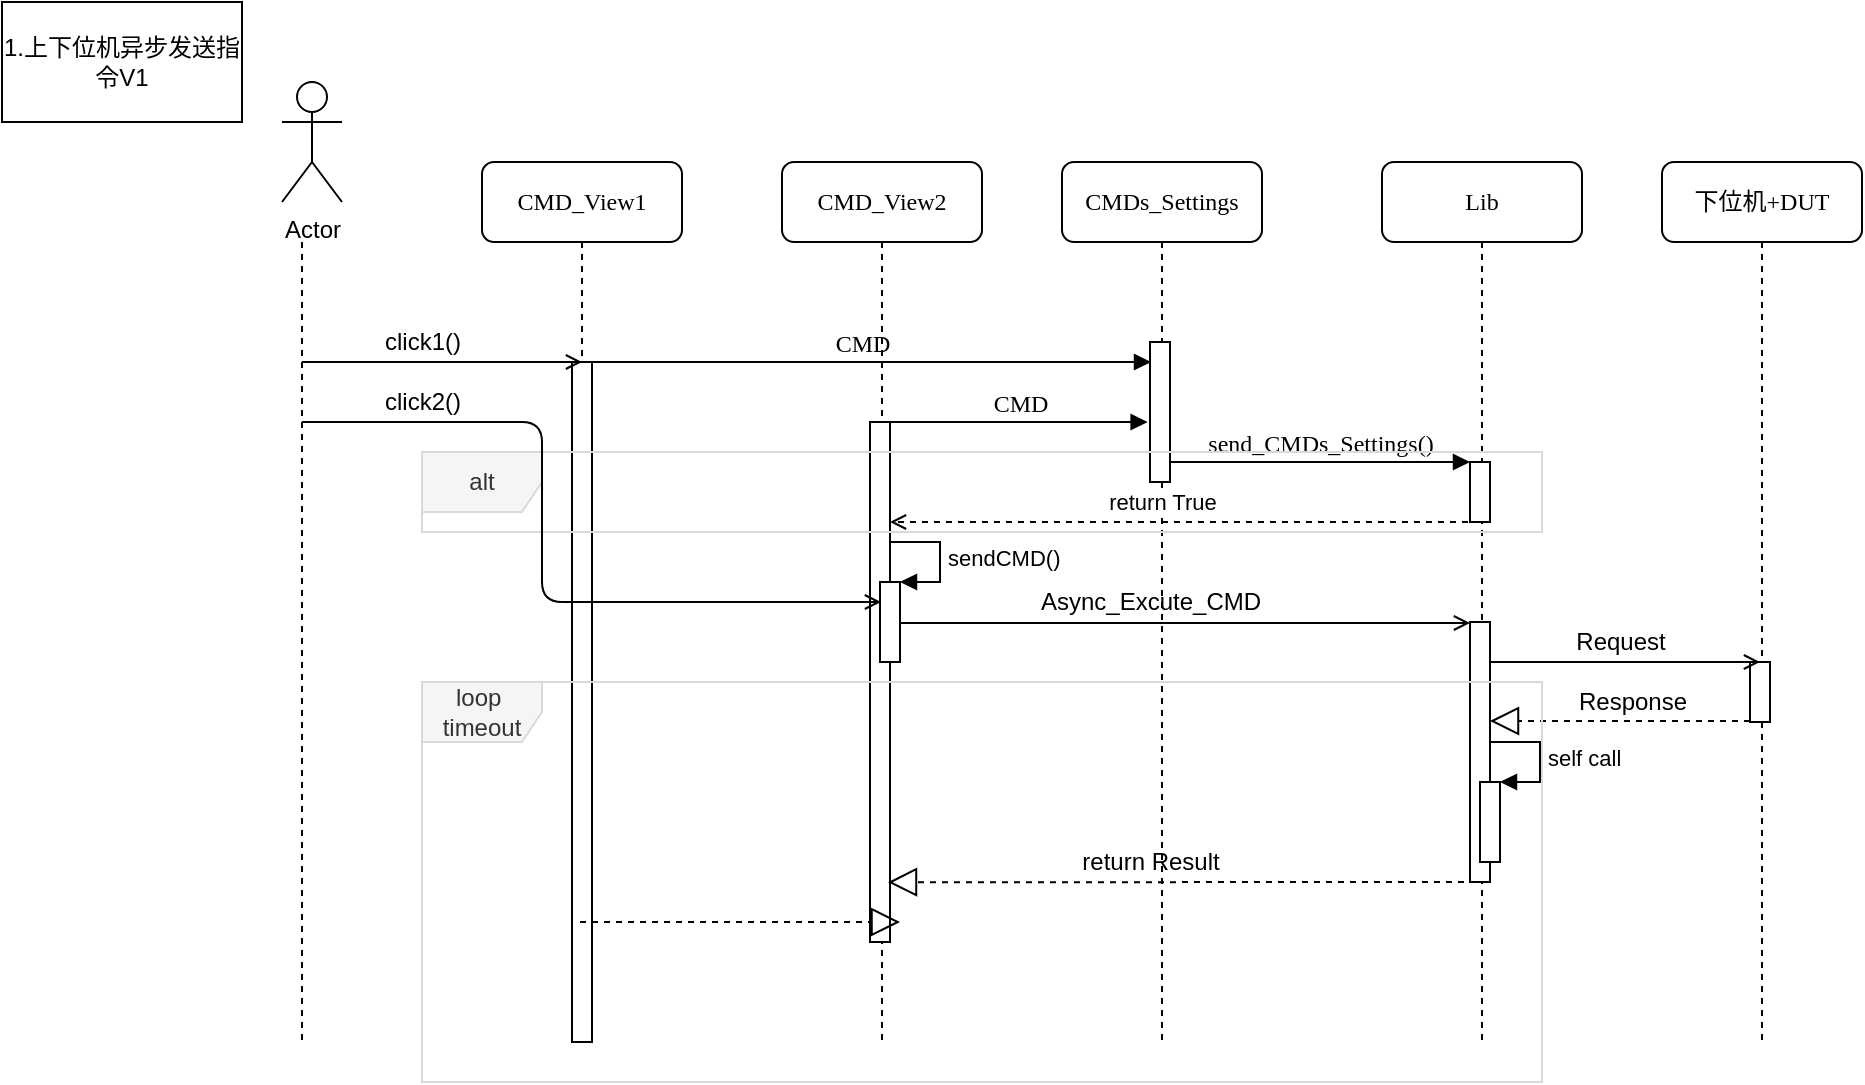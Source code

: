 <mxfile version="14.1.8" type="github">
  <diagram name="Page-1" id="13e1069c-82ec-6db2-03f1-153e76fe0fe0">
    <mxGraphModel dx="1550" dy="836" grid="1" gridSize="10" guides="1" tooltips="1" connect="1" arrows="1" fold="1" page="1" pageScale="1" pageWidth="1100" pageHeight="850" background="#ffffff" math="0" shadow="0">
      <root>
        <mxCell id="0" />
        <mxCell id="1" parent="0" />
        <mxCell id="7baba1c4bc27f4b0-2" value="CMDs_Settings" style="shape=umlLifeline;perimeter=lifelinePerimeter;whiteSpace=wrap;html=1;container=1;collapsible=0;recursiveResize=0;outlineConnect=0;rounded=1;shadow=0;comic=0;labelBackgroundColor=none;strokeWidth=1;fontFamily=Verdana;fontSize=12;align=center;" parent="1" vertex="1">
          <mxGeometry x="540" y="80" width="100" height="440" as="geometry" />
        </mxCell>
        <mxCell id="7baba1c4bc27f4b0-10" value="" style="html=1;points=[];perimeter=orthogonalPerimeter;rounded=0;shadow=0;comic=0;labelBackgroundColor=none;strokeWidth=1;fontFamily=Verdana;fontSize=12;align=center;" parent="7baba1c4bc27f4b0-2" vertex="1">
          <mxGeometry x="44" y="90" width="10" height="70" as="geometry" />
        </mxCell>
        <mxCell id="F7x9ooXwOp6gI8Cxx0m9-26" value="return Result" style="text;html=1;align=center;verticalAlign=middle;resizable=0;points=[];autosize=1;" vertex="1" parent="7baba1c4bc27f4b0-2">
          <mxGeometry x="4" y="340" width="80" height="20" as="geometry" />
        </mxCell>
        <mxCell id="7baba1c4bc27f4b0-3" value="Lib" style="shape=umlLifeline;perimeter=lifelinePerimeter;whiteSpace=wrap;html=1;container=1;collapsible=0;recursiveResize=0;outlineConnect=0;rounded=1;shadow=0;comic=0;labelBackgroundColor=none;strokeWidth=1;fontFamily=Verdana;fontSize=12;align=center;" parent="1" vertex="1">
          <mxGeometry x="700" y="80" width="100" height="440" as="geometry" />
        </mxCell>
        <mxCell id="7baba1c4bc27f4b0-13" value="" style="html=1;points=[];perimeter=orthogonalPerimeter;rounded=0;shadow=0;comic=0;labelBackgroundColor=none;strokeWidth=1;fontFamily=Verdana;fontSize=12;align=center;" parent="7baba1c4bc27f4b0-3" vertex="1">
          <mxGeometry x="44" y="150" width="10" height="30" as="geometry" />
        </mxCell>
        <mxCell id="F7x9ooXwOp6gI8Cxx0m9-3" value="" style="html=1;points=[];perimeter=orthogonalPerimeter;rounded=0;shadow=0;comic=0;labelBackgroundColor=none;strokeWidth=1;fontFamily=Verdana;fontSize=12;align=center;" vertex="1" parent="7baba1c4bc27f4b0-3">
          <mxGeometry x="44" y="230" width="10" height="130" as="geometry" />
        </mxCell>
        <mxCell id="7baba1c4bc27f4b0-4" value="下位机+DUT" style="shape=umlLifeline;perimeter=lifelinePerimeter;whiteSpace=wrap;html=1;container=1;collapsible=0;recursiveResize=0;outlineConnect=0;rounded=1;shadow=0;comic=0;labelBackgroundColor=none;strokeWidth=1;fontFamily=Verdana;fontSize=12;align=center;" parent="1" vertex="1">
          <mxGeometry x="840" y="80" width="100" height="440" as="geometry" />
        </mxCell>
        <mxCell id="7baba1c4bc27f4b0-16" value="" style="html=1;points=[];perimeter=orthogonalPerimeter;rounded=0;shadow=0;comic=0;labelBackgroundColor=none;strokeWidth=1;fontFamily=Verdana;fontSize=12;align=center;" parent="7baba1c4bc27f4b0-4" vertex="1">
          <mxGeometry x="44" y="250" width="10" height="30" as="geometry" />
        </mxCell>
        <mxCell id="7baba1c4bc27f4b0-8" value="CMD_View2" style="shape=umlLifeline;perimeter=lifelinePerimeter;whiteSpace=wrap;html=1;container=1;collapsible=0;recursiveResize=0;outlineConnect=0;rounded=1;shadow=0;comic=0;labelBackgroundColor=none;strokeWidth=1;fontFamily=Verdana;fontSize=12;align=center;" parent="1" vertex="1">
          <mxGeometry x="400" y="80" width="100" height="440" as="geometry" />
        </mxCell>
        <mxCell id="7baba1c4bc27f4b0-9" value="" style="html=1;points=[];perimeter=orthogonalPerimeter;rounded=0;shadow=0;comic=0;labelBackgroundColor=none;strokeWidth=1;fontFamily=Verdana;fontSize=12;align=center;" parent="7baba1c4bc27f4b0-8" vertex="1">
          <mxGeometry x="44" y="130" width="10" height="260" as="geometry" />
        </mxCell>
        <mxCell id="7baba1c4bc27f4b0-11" value="CMD" style="html=1;verticalAlign=bottom;endArrow=block;entryX=-0.12;entryY=0.574;labelBackgroundColor=none;fontFamily=Verdana;fontSize=12;edgeStyle=elbowEdgeStyle;elbow=vertical;entryDx=0;entryDy=0;entryPerimeter=0;" parent="1" source="7baba1c4bc27f4b0-9" target="7baba1c4bc27f4b0-10" edge="1">
          <mxGeometry relative="1" as="geometry">
            <mxPoint x="519" y="220" as="sourcePoint" />
            <mxPoint as="offset" />
          </mxGeometry>
        </mxCell>
        <mxCell id="7baba1c4bc27f4b0-14" value="send_CMDs_Settings()" style="html=1;verticalAlign=bottom;endArrow=block;entryX=0;entryY=0;labelBackgroundColor=none;fontFamily=Verdana;fontSize=12;edgeStyle=elbowEdgeStyle;elbow=vertical;" parent="1" source="7baba1c4bc27f4b0-10" target="7baba1c4bc27f4b0-13" edge="1">
          <mxGeometry relative="1" as="geometry">
            <mxPoint x="669" y="230" as="sourcePoint" />
          </mxGeometry>
        </mxCell>
        <mxCell id="F7x9ooXwOp6gI8Cxx0m9-6" value="" style="endArrow=open;endFill=1;endSize=6;html=1;labelBackgroundColor=none;" edge="1" parent="1">
          <mxGeometry width="160" relative="1" as="geometry">
            <mxPoint x="449" y="310.5" as="sourcePoint" />
            <mxPoint x="744" y="310.5" as="targetPoint" />
            <Array as="points">
              <mxPoint x="589" y="310.5" />
            </Array>
          </mxGeometry>
        </mxCell>
        <mxCell id="F7x9ooXwOp6gI8Cxx0m9-7" value="Async_Excute_CMD" style="text;html=1;align=center;verticalAlign=middle;resizable=0;points=[];autosize=1;" vertex="1" parent="1">
          <mxGeometry x="519" y="290" width="130" height="20" as="geometry" />
        </mxCell>
        <mxCell id="F7x9ooXwOp6gI8Cxx0m9-9" value="" style="endArrow=open;dashed=1;endFill=0;endSize=6;html=1;labelBackgroundColor=none;" edge="1" parent="1">
          <mxGeometry width="160" relative="1" as="geometry">
            <mxPoint x="749" y="260" as="sourcePoint" />
            <mxPoint x="454" y="260" as="targetPoint" />
          </mxGeometry>
        </mxCell>
        <mxCell id="F7x9ooXwOp6gI8Cxx0m9-10" value="return True" style="edgeLabel;html=1;align=center;verticalAlign=middle;resizable=0;points=[];" vertex="1" connectable="0" parent="F7x9ooXwOp6gI8Cxx0m9-9">
          <mxGeometry x="-0.372" relative="1" as="geometry">
            <mxPoint x="-67" y="-10" as="offset" />
          </mxGeometry>
        </mxCell>
        <mxCell id="F7x9ooXwOp6gI8Cxx0m9-11" value="" style="html=1;points=[];perimeter=orthogonalPerimeter;" vertex="1" parent="1">
          <mxGeometry x="449" y="290" width="10" height="40" as="geometry" />
        </mxCell>
        <mxCell id="F7x9ooXwOp6gI8Cxx0m9-12" value="sendCMD()" style="edgeStyle=orthogonalEdgeStyle;html=1;align=left;spacingLeft=2;endArrow=block;rounded=0;entryX=1;entryY=0;labelBackgroundColor=none;" edge="1" target="F7x9ooXwOp6gI8Cxx0m9-11" parent="1">
          <mxGeometry relative="1" as="geometry">
            <mxPoint x="454" y="270" as="sourcePoint" />
            <Array as="points">
              <mxPoint x="479" y="270" />
            </Array>
          </mxGeometry>
        </mxCell>
        <mxCell id="F7x9ooXwOp6gI8Cxx0m9-14" value="" style="endArrow=open;endFill=1;endSize=6;html=1;labelBackgroundColor=none;" edge="1" parent="1">
          <mxGeometry width="160" relative="1" as="geometry">
            <mxPoint x="754" y="330" as="sourcePoint" />
            <mxPoint x="889" y="330" as="targetPoint" />
          </mxGeometry>
        </mxCell>
        <mxCell id="F7x9ooXwOp6gI8Cxx0m9-15" value="Request" style="text;html=1;align=center;verticalAlign=middle;resizable=0;points=[];autosize=1;" vertex="1" parent="1">
          <mxGeometry x="789" y="310" width="60" height="20" as="geometry" />
        </mxCell>
        <mxCell id="F7x9ooXwOp6gI8Cxx0m9-20" value="" style="endArrow=block;dashed=1;endFill=0;endSize=12;html=1;labelBackgroundColor=none;" edge="1" parent="1">
          <mxGeometry width="160" relative="1" as="geometry">
            <mxPoint x="884" y="359.5" as="sourcePoint" />
            <mxPoint x="754" y="359.5" as="targetPoint" />
          </mxGeometry>
        </mxCell>
        <mxCell id="F7x9ooXwOp6gI8Cxx0m9-21" value="Response" style="text;html=1;align=center;verticalAlign=middle;resizable=0;points=[];autosize=1;" vertex="1" parent="1">
          <mxGeometry x="790" y="340" width="70" height="20" as="geometry" />
        </mxCell>
        <mxCell id="F7x9ooXwOp6gI8Cxx0m9-23" value="" style="html=1;points=[];perimeter=orthogonalPerimeter;" vertex="1" parent="1">
          <mxGeometry x="749" y="390" width="10" height="40" as="geometry" />
        </mxCell>
        <mxCell id="F7x9ooXwOp6gI8Cxx0m9-24" value="self call" style="edgeStyle=orthogonalEdgeStyle;html=1;align=left;spacingLeft=2;endArrow=block;rounded=0;entryX=1;entryY=0;labelBackgroundColor=none;" edge="1" target="F7x9ooXwOp6gI8Cxx0m9-23" parent="1">
          <mxGeometry relative="1" as="geometry">
            <mxPoint x="754" y="370" as="sourcePoint" />
            <Array as="points">
              <mxPoint x="779" y="370" />
            </Array>
          </mxGeometry>
        </mxCell>
        <mxCell id="F7x9ooXwOp6gI8Cxx0m9-25" value="" style="endArrow=block;dashed=1;endFill=0;endSize=12;html=1;labelBackgroundColor=none;entryX=0.5;entryY=0.523;entryDx=0;entryDy=0;entryPerimeter=0;" edge="1" parent="1">
          <mxGeometry width="160" relative="1" as="geometry">
            <mxPoint x="753" y="440" as="sourcePoint" />
            <mxPoint x="453" y="440.12" as="targetPoint" />
          </mxGeometry>
        </mxCell>
        <mxCell id="F7x9ooXwOp6gI8Cxx0m9-36" style="rounded=0;orthogonalLoop=1;jettySize=auto;html=1;exitX=0;exitY=1;exitDx=0;exitDy=0;exitPerimeter=0;labelBackgroundColor=none;startFill=0;endArrow=none;endFill=0;endSize=6;dashed=1;" edge="1" parent="1">
          <mxGeometry relative="1" as="geometry">
            <mxPoint x="160" y="520" as="targetPoint" />
            <mxPoint x="160" y="120" as="sourcePoint" />
          </mxGeometry>
        </mxCell>
        <mxCell id="F7x9ooXwOp6gI8Cxx0m9-27" value="Actor" style="shape=umlActor;verticalLabelPosition=bottom;verticalAlign=top;html=1;" vertex="1" parent="1">
          <mxGeometry x="150" y="40" width="30" height="60" as="geometry" />
        </mxCell>
        <mxCell id="F7x9ooXwOp6gI8Cxx0m9-28" value="CMD_View1" style="shape=umlLifeline;perimeter=lifelinePerimeter;whiteSpace=wrap;html=1;container=1;collapsible=0;recursiveResize=0;outlineConnect=0;rounded=1;shadow=0;comic=0;labelBackgroundColor=none;strokeWidth=1;fontFamily=Verdana;fontSize=12;align=center;" vertex="1" parent="1">
          <mxGeometry x="250" y="80" width="100" height="440" as="geometry" />
        </mxCell>
        <mxCell id="F7x9ooXwOp6gI8Cxx0m9-29" value="" style="html=1;points=[];perimeter=orthogonalPerimeter;rounded=0;shadow=0;comic=0;labelBackgroundColor=none;strokeWidth=1;fontFamily=Verdana;fontSize=12;align=center;" vertex="1" parent="F7x9ooXwOp6gI8Cxx0m9-28">
          <mxGeometry x="45" y="100" width="10" height="340" as="geometry" />
        </mxCell>
        <mxCell id="F7x9ooXwOp6gI8Cxx0m9-30" value="1.上下位机异步发送指令V1" style="whiteSpace=wrap;html=1;" vertex="1" parent="1">
          <mxGeometry x="10" width="120" height="60" as="geometry" />
        </mxCell>
        <mxCell id="F7x9ooXwOp6gI8Cxx0m9-31" value="CMD" style="html=1;verticalAlign=bottom;endArrow=block;labelBackgroundColor=none;fontFamily=Verdana;fontSize=12;edgeStyle=elbowEdgeStyle;elbow=vertical;" edge="1" parent="1">
          <mxGeometry relative="1" as="geometry">
            <mxPoint x="295" y="180" as="sourcePoint" />
            <mxPoint x="584.5" y="180" as="targetPoint" />
            <mxPoint as="offset" />
          </mxGeometry>
        </mxCell>
        <mxCell id="F7x9ooXwOp6gI8Cxx0m9-34" value="loop&amp;nbsp; timeout" style="shape=umlFrame;whiteSpace=wrap;html=1;fillColor=#f5f5f5;fontColor=#333333;strokeColor=#D9D9D9;" vertex="1" parent="1">
          <mxGeometry x="220" y="340" width="560" height="200" as="geometry" />
        </mxCell>
        <mxCell id="F7x9ooXwOp6gI8Cxx0m9-37" value="" style="endArrow=block;dashed=1;endFill=0;endSize=12;html=1;labelBackgroundColor=none;" edge="1" parent="1">
          <mxGeometry width="160" relative="1" as="geometry">
            <mxPoint x="299" y="460" as="sourcePoint" />
            <mxPoint x="459" y="460" as="targetPoint" />
          </mxGeometry>
        </mxCell>
        <mxCell id="F7x9ooXwOp6gI8Cxx0m9-38" value="alt" style="shape=umlFrame;whiteSpace=wrap;html=1;fillColor=#f5f5f5;fontColor=#333333;strokeColor=#D9D9D9;" vertex="1" parent="1">
          <mxGeometry x="220" y="225" width="560" height="40" as="geometry" />
        </mxCell>
        <mxCell id="F7x9ooXwOp6gI8Cxx0m9-39" value="" style="endArrow=open;endFill=1;endSize=6;html=1;labelBackgroundColor=none;" edge="1" parent="1">
          <mxGeometry width="160" relative="1" as="geometry">
            <mxPoint x="160" y="180" as="sourcePoint" />
            <mxPoint x="300" y="180" as="targetPoint" />
          </mxGeometry>
        </mxCell>
        <mxCell id="F7x9ooXwOp6gI8Cxx0m9-40" value="click1()" style="text;html=1;align=center;verticalAlign=middle;resizable=0;points=[];autosize=1;" vertex="1" parent="1">
          <mxGeometry x="195" y="160" width="50" height="20" as="geometry" />
        </mxCell>
        <mxCell id="F7x9ooXwOp6gI8Cxx0m9-42" value="click2()" style="text;html=1;align=center;verticalAlign=middle;resizable=0;points=[];autosize=1;" vertex="1" parent="1">
          <mxGeometry x="195" y="190" width="50" height="20" as="geometry" />
        </mxCell>
        <mxCell id="F7x9ooXwOp6gI8Cxx0m9-41" value="" style="endArrow=open;endFill=1;endSize=6;html=1;labelBackgroundColor=none;edgeStyle=elbowEdgeStyle;" edge="1" parent="1" target="7baba1c4bc27f4b0-8">
          <mxGeometry width="160" relative="1" as="geometry">
            <mxPoint x="160" y="210" as="sourcePoint" />
            <mxPoint x="300" y="210" as="targetPoint" />
          </mxGeometry>
        </mxCell>
      </root>
    </mxGraphModel>
  </diagram>
</mxfile>

